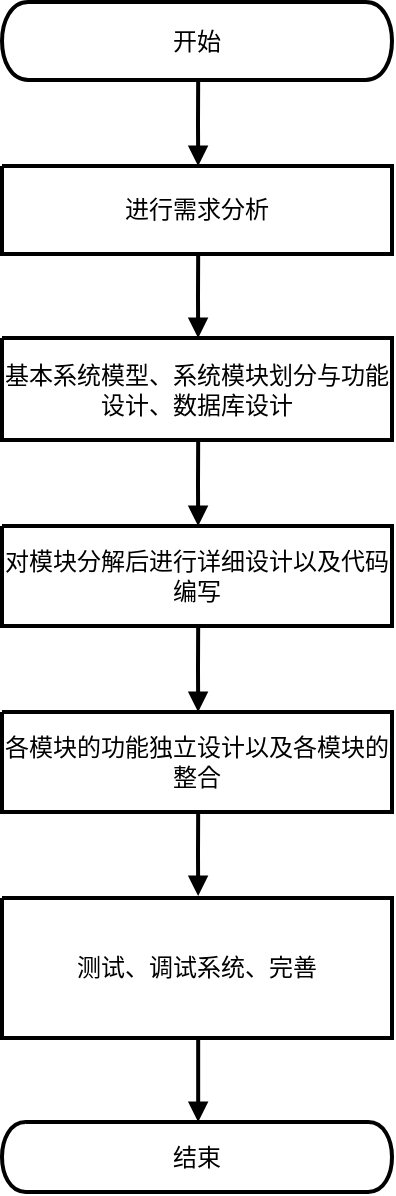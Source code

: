 <mxfile version="27.0.1">
  <diagram name="Page-1" id="gqQIct3QI_vne_3fGhrF">
    <mxGraphModel dx="1630" dy="901" grid="1" gridSize="10" guides="1" tooltips="1" connect="1" arrows="1" fold="1" page="1" pageScale="1" pageWidth="827" pageHeight="1169" math="0" shadow="0">
      <root>
        <mxCell id="0" />
        <mxCell id="1" parent="0" />
        <UserObject label="&lt;div style=&quot;font-size: 1px&quot;&gt;&lt;p style=&quot;text-align:center;margin-left:0;margin-right:0;margin-top:0px;margin-bottom:0px;text-indent:0;vertical-align:middle;direction:ltr;&quot;&gt;&lt;font style=&quot;font-size:12px;font-family:0;color:#000000;direction:ltr;letter-spacing:0px;line-height:120%;opacity:1&quot;&gt;开始&lt;/font&gt;&lt;/p&gt;&lt;/div&gt;" tags="Background" id="-JjRRzEgWron4sBlSzoW-1">
          <mxCell style="verticalAlign=middle;align=center;overflow=width;vsdxID=1;fillColor=#FFFFFF;gradientColor=none;shape=stencil(hZJLEoIwDIZP06VMSRwZ14j3YKRIR6RMKYi3tzUq0KLu8vjS/EnKMO2qvBUMeGe0uoibLEzF8MAAZFMJLY21GGYM01Jpcdaqbwry29yRzrqqwb0wUt0uStAVAb9TgD+9I7G1bGbsHiNIvsOnXtPLMSVjDhFsX3w8L+AjrCCf2BvCsC0umVWZwUge7evchDInDRAysBwFg674d5O/t26N6VylrGu69jzvn9eG6Gtg9gA=);strokeColor=#000000;strokeWidth=2;spacingTop=-3;spacingBottom=-3;spacingLeft=-3;spacingRight=-3;points=[];labelBackgroundColor=none;rounded=0;html=1;whiteSpace=wrap;" vertex="1" parent="1">
            <mxGeometry x="268" y="568" width="195" height="39" as="geometry" />
          </mxCell>
        </UserObject>
        <UserObject label="&lt;div style=&quot;font-size: 1px&quot;&gt;&lt;p style=&quot;text-align:center;margin-left:0;margin-right:0;margin-top:0px;margin-bottom:0px;text-indent:0;vertical-align:middle;direction:ltr;&quot;&gt;&lt;font style=&quot;font-size:12px;font-family:0;color:#000000;direction:ltr;letter-spacing:0px;line-height:120%;opacity:1&quot;&gt;进行需求分析&lt;/font&gt;&lt;/p&gt;&lt;/div&gt;" tags="Background" id="-JjRRzEgWron4sBlSzoW-2">
          <mxCell style="verticalAlign=middle;align=center;overflow=width;vsdxID=2;fillColor=#FFFFFF;gradientColor=none;shape=stencil(nZBRDoQgDERP03+WHsHFe5iISyOCQdT19kIaIxq//Jtp3zTpAFaTaUYNUkwx+F6v1EYD+AUpyRkdKCYFqACrzgf9C352LfuxyWRWg1/yhT/nRE5IsZWuZtCSK8CPeI0e/hF+jV7AJM4PO7KWCyr390bSiNtEtQM=);strokeColor=#000000;strokeWidth=2;spacingTop=-3;spacingBottom=-3;spacingLeft=-3;spacingRight=-3;points=[];labelBackgroundColor=none;rounded=0;html=1;whiteSpace=wrap;" vertex="1" parent="1">
            <mxGeometry x="268" y="650" width="195" height="44" as="geometry" />
          </mxCell>
        </UserObject>
        <UserObject label="&lt;div style=&quot;font-size: 1px&quot;&gt;&lt;p style=&quot;text-align:center;margin-left:0;margin-right:0;margin-top:0px;margin-bottom:0px;text-indent:0;vertical-align:middle;direction:ltr;&quot;&gt;&lt;font style=&quot;font-size:12px;font-family:0;color:#000000;direction:ltr;letter-spacing:0px;line-height:120%;opacity:1&quot;&gt;基本系统模型、系统模块划分与功能设计、数据库设计&lt;/font&gt;&lt;/p&gt;&lt;/div&gt;" tags="Background" id="-JjRRzEgWron4sBlSzoW-3">
          <mxCell style="verticalAlign=middle;align=center;overflow=width;vsdxID=3;fillColor=#FFFFFF;gradientColor=none;shape=stencil(nZBRDoQgDERP03+WHsHFe5iISyOCQdT19kIaIxq//Jtp3zTpAFaTaUYNUkwx+F6v1EYD+AUpyRkdKCYFqACrzgf9C352LfuxyWRWg1/yhT/nRE5IsZWuZtCSK8CPeI0e/hF+jV7AJM4PO7KWCyr390bSiNtEtQM=);strokeColor=#000000;strokeWidth=2;spacingTop=-3;spacingBottom=-3;spacingLeft=-3;spacingRight=-3;points=[];labelBackgroundColor=none;rounded=0;html=1;whiteSpace=wrap;" vertex="1" parent="1">
            <mxGeometry x="268" y="736" width="195" height="51" as="geometry" />
          </mxCell>
        </UserObject>
        <UserObject label="&lt;div style=&quot;font-size: 1px&quot;&gt;&lt;p style=&quot;text-align:center;margin-left:0;margin-right:0;margin-top:0px;margin-bottom:0px;text-indent:0;vertical-align:middle;direction:ltr;&quot;&gt;&lt;font style=&quot;font-size:12px;font-family:0;color:#000000;direction:ltr;letter-spacing:0px;line-height:120%;opacity:1&quot;&gt;对模块分解后进行详细设计以及代码编写&lt;/font&gt;&lt;/p&gt;&lt;/div&gt;" tags="Background" id="-JjRRzEgWron4sBlSzoW-4">
          <mxCell style="verticalAlign=middle;align=center;overflow=width;vsdxID=4;fillColor=#FFFFFF;gradientColor=none;shape=stencil(nZBRDoQgDERP03+WHsHFe5iISyOCQdT19kIaIxq//Jtp3zTpAFaTaUYNUkwx+F6v1EYD+AUpyRkdKCYFqACrzgf9C352LfuxyWRWg1/yhT/nRE5IsZWuZtCSK8CPeI0e/hF+jV7AJM4PO7KWCyr390bSiNtEtQM=);strokeColor=#000000;strokeWidth=2;spacingTop=-3;spacingBottom=-3;spacingLeft=-3;spacingRight=-3;points=[];labelBackgroundColor=none;rounded=0;html=1;whiteSpace=wrap;" vertex="1" parent="1">
            <mxGeometry x="268" y="830" width="195" height="50" as="geometry" />
          </mxCell>
        </UserObject>
        <UserObject label="&lt;div style=&quot;font-size: 1px&quot;&gt;&lt;p style=&quot;text-align:center;margin-left:0;margin-right:0;margin-top:0px;margin-bottom:0px;text-indent:0;vertical-align:middle;direction:ltr;&quot;&gt;&lt;font style=&quot;font-size:12px;font-family:0;color:#000000;direction:ltr;letter-spacing:0px;line-height:120%;opacity:1&quot;&gt;各模块的功能独立设计以及各模块的整合&lt;/font&gt;&lt;/p&gt;&lt;/div&gt;" tags="Background" id="-JjRRzEgWron4sBlSzoW-5">
          <mxCell style="verticalAlign=middle;align=center;overflow=width;vsdxID=5;fillColor=#FFFFFF;gradientColor=none;shape=stencil(nZBRDoQgDERP03+WHsHFe5iISyOCQdT19kIaIxq//Jtp3zTpAFaTaUYNUkwx+F6v1EYD+AUpyRkdKCYFqACrzgf9C352LfuxyWRWg1/yhT/nRE5IsZWuZtCSK8CPeI0e/hF+jV7AJM4PO7KWCyr390bSiNtEtQM=);strokeColor=#000000;strokeWidth=2;spacingTop=-3;spacingBottom=-3;spacingLeft=-3;spacingRight=-3;points=[];labelBackgroundColor=none;rounded=0;html=1;whiteSpace=wrap;" vertex="1" parent="1">
            <mxGeometry x="268" y="923" width="195" height="50" as="geometry" />
          </mxCell>
        </UserObject>
        <UserObject label="&lt;div style=&quot;font-size: 1px&quot;&gt;&lt;p style=&quot;text-align:center;margin-left:0;margin-right:0;margin-top:0px;margin-bottom:0px;text-indent:0;vertical-align:middle;direction:ltr;&quot;&gt;&lt;font style=&quot;font-size:12px;font-family:0;color:#000000;direction:ltr;letter-spacing:0px;line-height:120%;opacity:1&quot;&gt;测试、调试系统、完善&lt;/font&gt;&lt;/p&gt;&lt;/div&gt;" tags="Background" id="-JjRRzEgWron4sBlSzoW-6">
          <mxCell style="verticalAlign=middle;align=center;overflow=width;vsdxID=6;fillColor=#FFFFFF;gradientColor=none;shape=stencil(nZBRDoQgDERP03+WHsHFe5iISyOCQdT19kIaIxq//Jtp3zTpAFaTaUYNUkwx+F6v1EYD+AUpyRkdKCYFqACrzgf9C352LfuxyWRWg1/yhT/nRE5IsZWuZtCSK8CPeI0e/hF+jV7AJM4PO7KWCyr390bSiNtEtQM=);strokeColor=#000000;strokeWidth=2;spacingTop=-3;spacingBottom=-3;spacingLeft=-3;spacingRight=-3;points=[];labelBackgroundColor=none;rounded=0;html=1;whiteSpace=wrap;" vertex="1" parent="1">
            <mxGeometry x="268" y="1016" width="195" height="70" as="geometry" />
          </mxCell>
        </UserObject>
        <UserObject label="&lt;div style=&quot;font-size: 1px&quot;&gt;&lt;p style=&quot;text-align:center;margin-left:0;margin-right:0;margin-top:0px;margin-bottom:0px;text-indent:0;vertical-align:middle;direction:ltr;&quot;&gt;&lt;font style=&quot;font-size:12px;font-family:0;color:#000000;direction:ltr;letter-spacing:0px;line-height:120%;opacity:1&quot;&gt;结束&lt;/font&gt;&lt;/p&gt;&lt;/div&gt;" tags="Background" id="-JjRRzEgWron4sBlSzoW-7">
          <mxCell style="verticalAlign=middle;align=center;overflow=width;vsdxID=7;fillColor=#FFFFFF;gradientColor=none;shape=stencil(hZLbDoIwDIafZpeSrk1MuEZ8DyJDFpGRcRDfXmZVBkO96+Hr+redoKQts0YJhLaz5qJuOu9KQQeBqOtSWd1NlqBUUFIYq87W9HXOfpM50llXM7gXRq7bRxC7IoQ7B+DpHZmtdO2xMUWx/A6fessvS05KwAjoxUu/AEbcQD6xN0RhW1oymzKDkVb0WuculDlrwJDB5SgUdKW/m/y99cmYz1XoquJr+/n1eacQfw1KHw==);strokeColor=#000000;strokeWidth=2;spacingTop=-3;spacingBottom=-3;spacingLeft=-3;spacingRight=-3;points=[];labelBackgroundColor=none;rounded=0;html=1;whiteSpace=wrap;" vertex="1" parent="1">
            <mxGeometry x="268" y="1128" width="195" height="35" as="geometry" />
          </mxCell>
        </UserObject>
        <UserObject label="" tags="Background" id="-JjRRzEgWron4sBlSzoW-8">
          <mxCell style="vsdxID=8;edgeStyle=none;startArrow=none;endArrow=block;startSize=5;endSize=5;strokeWidth=2;spacingTop=0;spacingBottom=0;spacingLeft=0;spacingRight=0;verticalAlign=middle;html=1;labelBackgroundColor=#ffffff;rounded=0;exitX=0.503;exitY=1;exitDx=0;exitDy=0;exitPerimeter=0;entryX=0.503;entryY=0;entryDx=0;entryDy=0;entryPerimeter=0;" edge="1" parent="1" source="-JjRRzEgWron4sBlSzoW-1" target="-JjRRzEgWron4sBlSzoW-2">
            <mxGeometry relative="1" as="geometry">
              <mxPoint y="123" as="offset" />
              <Array as="points">
                <mxPoint x="366" y="628.25" />
                <mxPoint x="366" y="628.25" />
              </Array>
            </mxGeometry>
          </mxCell>
        </UserObject>
        <UserObject label="" tags="Background" id="-JjRRzEgWron4sBlSzoW-9">
          <mxCell style="vsdxID=9;edgeStyle=none;startArrow=none;endArrow=block;startSize=5;endSize=5;strokeWidth=2;spacingTop=0;spacingBottom=0;spacingLeft=0;spacingRight=0;verticalAlign=middle;html=1;labelBackgroundColor=#ffffff;rounded=0;exitX=0.503;exitY=1;exitDx=0;exitDy=0;exitPerimeter=0;entryX=0.503;entryY=0;entryDx=0;entryDy=0;entryPerimeter=0;" edge="1" parent="1" source="-JjRRzEgWron4sBlSzoW-2" target="-JjRRzEgWron4sBlSzoW-3">
            <mxGeometry relative="1" as="geometry">
              <mxPoint y="123" as="offset" />
              <Array as="points">
                <mxPoint x="366" y="715.25" />
                <mxPoint x="366" y="715.25" />
              </Array>
            </mxGeometry>
          </mxCell>
        </UserObject>
        <UserObject label="" tags="Background" id="-JjRRzEgWron4sBlSzoW-10">
          <mxCell style="vsdxID=10;edgeStyle=none;startArrow=none;endArrow=block;startSize=5;endSize=5;strokeWidth=2;spacingTop=0;spacingBottom=0;spacingLeft=0;spacingRight=0;verticalAlign=middle;html=1;labelBackgroundColor=#ffffff;rounded=0;exitX=0.503;exitY=1.02;exitDx=0;exitDy=0;exitPerimeter=0;entryX=0.503;entryY=0;entryDx=0;entryDy=0;entryPerimeter=0;" edge="1" parent="1" source="-JjRRzEgWron4sBlSzoW-3" target="-JjRRzEgWron4sBlSzoW-4">
            <mxGeometry relative="1" as="geometry">
              <mxPoint y="123" as="offset" />
              <Array as="points">
                <mxPoint x="366" y="809.25" />
                <mxPoint x="366" y="809.25" />
              </Array>
            </mxGeometry>
          </mxCell>
        </UserObject>
        <UserObject label="" tags="Background" id="-JjRRzEgWron4sBlSzoW-11">
          <mxCell style="vsdxID=11;edgeStyle=none;startArrow=none;endArrow=block;startSize=5;endSize=5;strokeWidth=2;spacingTop=0;spacingBottom=0;spacingLeft=0;spacingRight=0;verticalAlign=middle;html=1;labelBackgroundColor=#ffffff;rounded=0;exitX=0.503;exitY=1;exitDx=0;exitDy=0;exitPerimeter=0;entryX=0.503;entryY=0;entryDx=0;entryDy=0;entryPerimeter=0;" edge="1" parent="1" source="-JjRRzEgWron4sBlSzoW-4" target="-JjRRzEgWron4sBlSzoW-5">
            <mxGeometry relative="1" as="geometry">
              <mxPoint y="123" as="offset" />
              <Array as="points">
                <mxPoint x="366" y="901.25" />
                <mxPoint x="366" y="901.25" />
              </Array>
            </mxGeometry>
          </mxCell>
        </UserObject>
        <UserObject label="" tags="Background" id="-JjRRzEgWron4sBlSzoW-12">
          <mxCell style="vsdxID=12;edgeStyle=none;startArrow=none;endArrow=block;startSize=5;endSize=5;strokeWidth=2;spacingTop=0;spacingBottom=0;spacingLeft=0;spacingRight=0;verticalAlign=middle;html=1;labelBackgroundColor=#ffffff;rounded=0;exitX=0.503;exitY=1;exitDx=0;exitDy=0;exitPerimeter=0;entryX=0.503;entryY=-0.014;entryDx=0;entryDy=0;entryPerimeter=0;" edge="1" parent="1" source="-JjRRzEgWron4sBlSzoW-5" target="-JjRRzEgWron4sBlSzoW-6">
            <mxGeometry relative="1" as="geometry">
              <mxPoint y="122" as="offset" />
              <Array as="points">
                <mxPoint x="366" y="993.94" />
                <mxPoint x="366" y="993.94" />
              </Array>
            </mxGeometry>
          </mxCell>
        </UserObject>
        <UserObject label="" tags="Background" id="-JjRRzEgWron4sBlSzoW-13">
          <mxCell style="vsdxID=13;edgeStyle=none;startArrow=none;endArrow=block;startSize=5;endSize=5;strokeWidth=2;spacingTop=0;spacingBottom=0;spacingLeft=0;spacingRight=0;verticalAlign=middle;html=1;labelBackgroundColor=#ffffff;rounded=0;exitX=0.503;exitY=1;exitDx=0;exitDy=0;exitPerimeter=0;entryX=0.503;entryY=0;entryDx=0;entryDy=0;entryPerimeter=0;" edge="1" parent="1" source="-JjRRzEgWron4sBlSzoW-6" target="-JjRRzEgWron4sBlSzoW-7">
            <mxGeometry relative="1" as="geometry">
              <mxPoint y="123" as="offset" />
              <Array as="points" />
            </mxGeometry>
          </mxCell>
        </UserObject>
      </root>
    </mxGraphModel>
  </diagram>
</mxfile>
